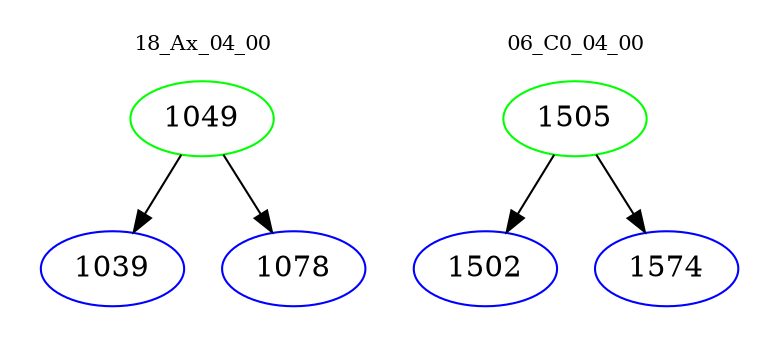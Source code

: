 digraph{
subgraph cluster_0 {
color = white
label = "18_Ax_04_00";
fontsize=10;
T0_1049 [label="1049", color="green"]
T0_1049 -> T0_1039 [color="black"]
T0_1039 [label="1039", color="blue"]
T0_1049 -> T0_1078 [color="black"]
T0_1078 [label="1078", color="blue"]
}
subgraph cluster_1 {
color = white
label = "06_C0_04_00";
fontsize=10;
T1_1505 [label="1505", color="green"]
T1_1505 -> T1_1502 [color="black"]
T1_1502 [label="1502", color="blue"]
T1_1505 -> T1_1574 [color="black"]
T1_1574 [label="1574", color="blue"]
}
}
